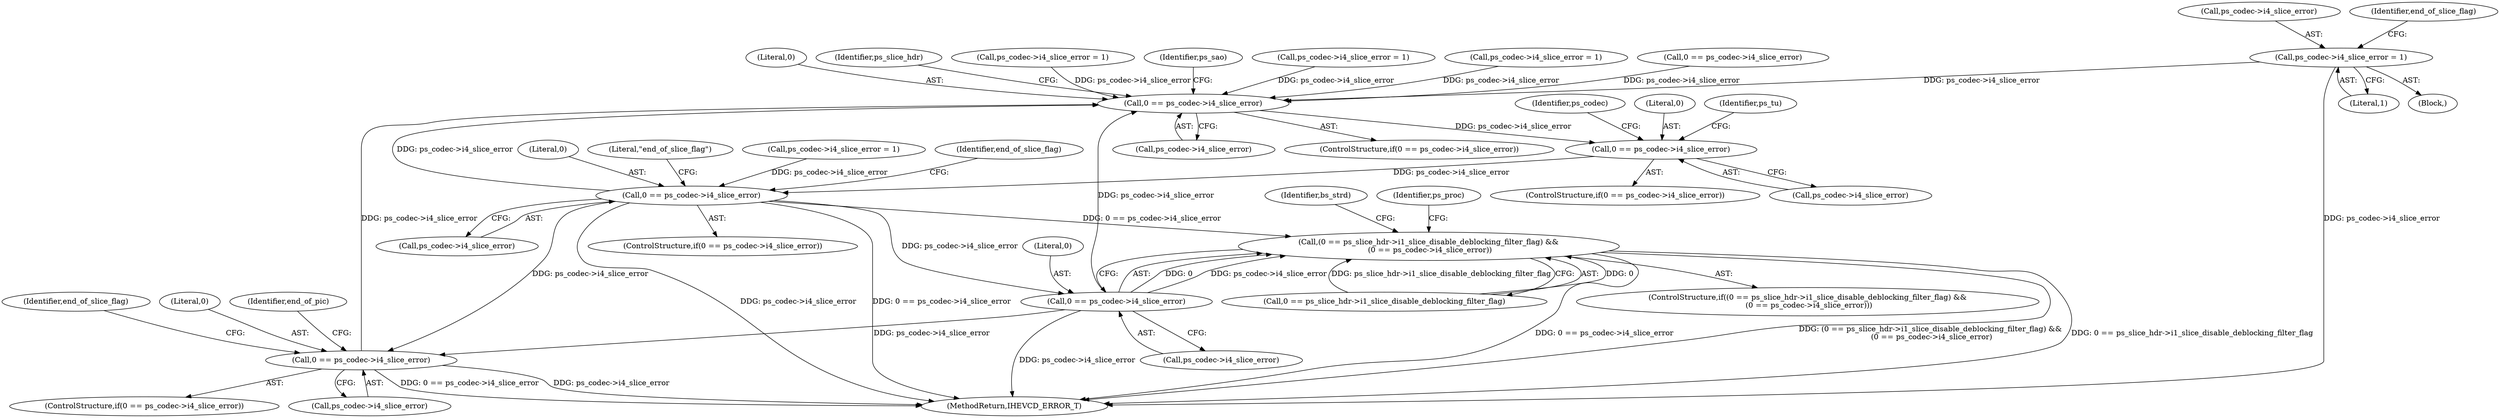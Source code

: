 digraph "0_Android_2b9fb0c2074d370a254b35e2489de2d94943578d@pointer" {
"1001014" [label="(Call,ps_codec->i4_slice_error = 1)"];
"1001667" [label="(Call,0 == ps_codec->i4_slice_error)"];
"1001779" [label="(Call,0 == ps_codec->i4_slice_error)"];
"1001952" [label="(Call,0 == ps_codec->i4_slice_error)"];
"1003454" [label="(Call,(0 == ps_slice_hdr->i1_slice_disable_deblocking_filter_flag) &&\n (0 == ps_codec->i4_slice_error))"];
"1003460" [label="(Call,0 == ps_codec->i4_slice_error)"];
"1004436" [label="(Call,0 == ps_codec->i4_slice_error)"];
"1001604" [label="(Call,ps_codec->i4_slice_error = 1)"];
"1003473" [label="(Identifier,ps_proc)"];
"1001952" [label="(Call,0 == ps_codec->i4_slice_error)"];
"1001950" [label="(Identifier,ps_codec)"];
"1001954" [label="(Call,ps_codec->i4_slice_error)"];
"1003455" [label="(Call,0 == ps_slice_hdr->i1_slice_disable_deblocking_filter_flag)"];
"1001934" [label="(Call,ps_codec->i4_slice_error = 1)"];
"1004437" [label="(Literal,0)"];
"1001014" [label="(Call,ps_codec->i4_slice_error = 1)"];
"1001015" [label="(Call,ps_codec->i4_slice_error)"];
"1004436" [label="(Call,0 == ps_codec->i4_slice_error)"];
"1004445" [label="(Identifier,end_of_pic)"];
"1001687" [label="(Identifier,ps_sao)"];
"1003460" [label="(Call,0 == ps_codec->i4_slice_error)"];
"1003453" [label="(ControlStructure,if((0 == ps_slice_hdr->i1_slice_disable_deblocking_filter_flag) &&\n (0 == ps_codec->i4_slice_error)))"];
"1001667" [label="(Call,0 == ps_codec->i4_slice_error)"];
"1001333" [label="(Call,ps_codec->i4_slice_error = 1)"];
"1001958" [label="(Identifier,end_of_slice_flag)"];
"1001666" [label="(ControlStructure,if(0 == ps_codec->i4_slice_error))"];
"1001669" [label="(Call,ps_codec->i4_slice_error)"];
"1001653" [label="(Call,ps_codec->i4_slice_error = 1)"];
"1000423" [label="(Call,0 == ps_codec->i4_slice_error)"];
"1001780" [label="(Literal,0)"];
"1001953" [label="(Literal,0)"];
"1001973" [label="(Literal,\"end_of_slice_flag\")"];
"1004442" [label="(Identifier,end_of_slice_flag)"];
"1003462" [label="(Call,ps_codec->i4_slice_error)"];
"1003846" [label="(Identifier,bs_strd)"];
"1004438" [label="(Call,ps_codec->i4_slice_error)"];
"1004845" [label="(MethodReturn,IHEVCD_ERROR_T)"];
"1001018" [label="(Literal,1)"];
"1001668" [label="(Literal,0)"];
"1001676" [label="(Identifier,ps_slice_hdr)"];
"1001020" [label="(Identifier,end_of_slice_flag)"];
"1001013" [label="(Block,)"];
"1001779" [label="(Call,0 == ps_codec->i4_slice_error)"];
"1001787" [label="(Identifier,ps_tu)"];
"1004435" [label="(ControlStructure,if(0 == ps_codec->i4_slice_error))"];
"1001778" [label="(ControlStructure,if(0 == ps_codec->i4_slice_error))"];
"1003454" [label="(Call,(0 == ps_slice_hdr->i1_slice_disable_deblocking_filter_flag) &&\n (0 == ps_codec->i4_slice_error))"];
"1001781" [label="(Call,ps_codec->i4_slice_error)"];
"1003461" [label="(Literal,0)"];
"1001951" [label="(ControlStructure,if(0 == ps_codec->i4_slice_error))"];
"1001014" -> "1001013"  [label="AST: "];
"1001014" -> "1001018"  [label="CFG: "];
"1001015" -> "1001014"  [label="AST: "];
"1001018" -> "1001014"  [label="AST: "];
"1001020" -> "1001014"  [label="CFG: "];
"1001014" -> "1004845"  [label="DDG: ps_codec->i4_slice_error"];
"1001014" -> "1001667"  [label="DDG: ps_codec->i4_slice_error"];
"1001667" -> "1001666"  [label="AST: "];
"1001667" -> "1001669"  [label="CFG: "];
"1001668" -> "1001667"  [label="AST: "];
"1001669" -> "1001667"  [label="AST: "];
"1001676" -> "1001667"  [label="CFG: "];
"1001687" -> "1001667"  [label="CFG: "];
"1003460" -> "1001667"  [label="DDG: ps_codec->i4_slice_error"];
"1001604" -> "1001667"  [label="DDG: ps_codec->i4_slice_error"];
"1001653" -> "1001667"  [label="DDG: ps_codec->i4_slice_error"];
"1000423" -> "1001667"  [label="DDG: ps_codec->i4_slice_error"];
"1001333" -> "1001667"  [label="DDG: ps_codec->i4_slice_error"];
"1001952" -> "1001667"  [label="DDG: ps_codec->i4_slice_error"];
"1004436" -> "1001667"  [label="DDG: ps_codec->i4_slice_error"];
"1001667" -> "1001779"  [label="DDG: ps_codec->i4_slice_error"];
"1001779" -> "1001778"  [label="AST: "];
"1001779" -> "1001781"  [label="CFG: "];
"1001780" -> "1001779"  [label="AST: "];
"1001781" -> "1001779"  [label="AST: "];
"1001787" -> "1001779"  [label="CFG: "];
"1001950" -> "1001779"  [label="CFG: "];
"1001779" -> "1001952"  [label="DDG: ps_codec->i4_slice_error"];
"1001952" -> "1001951"  [label="AST: "];
"1001952" -> "1001954"  [label="CFG: "];
"1001953" -> "1001952"  [label="AST: "];
"1001954" -> "1001952"  [label="AST: "];
"1001958" -> "1001952"  [label="CFG: "];
"1001973" -> "1001952"  [label="CFG: "];
"1001952" -> "1004845"  [label="DDG: ps_codec->i4_slice_error"];
"1001952" -> "1004845"  [label="DDG: 0 == ps_codec->i4_slice_error"];
"1001934" -> "1001952"  [label="DDG: ps_codec->i4_slice_error"];
"1001952" -> "1003454"  [label="DDG: 0 == ps_codec->i4_slice_error"];
"1001952" -> "1003460"  [label="DDG: ps_codec->i4_slice_error"];
"1001952" -> "1004436"  [label="DDG: ps_codec->i4_slice_error"];
"1003454" -> "1003453"  [label="AST: "];
"1003454" -> "1003455"  [label="CFG: "];
"1003454" -> "1003460"  [label="CFG: "];
"1003455" -> "1003454"  [label="AST: "];
"1003460" -> "1003454"  [label="AST: "];
"1003473" -> "1003454"  [label="CFG: "];
"1003846" -> "1003454"  [label="CFG: "];
"1003454" -> "1004845"  [label="DDG: 0 == ps_codec->i4_slice_error"];
"1003454" -> "1004845"  [label="DDG: (0 == ps_slice_hdr->i1_slice_disable_deblocking_filter_flag) &&\n (0 == ps_codec->i4_slice_error)"];
"1003454" -> "1004845"  [label="DDG: 0 == ps_slice_hdr->i1_slice_disable_deblocking_filter_flag"];
"1003455" -> "1003454"  [label="DDG: 0"];
"1003455" -> "1003454"  [label="DDG: ps_slice_hdr->i1_slice_disable_deblocking_filter_flag"];
"1003460" -> "1003454"  [label="DDG: 0"];
"1003460" -> "1003454"  [label="DDG: ps_codec->i4_slice_error"];
"1003460" -> "1003462"  [label="CFG: "];
"1003461" -> "1003460"  [label="AST: "];
"1003462" -> "1003460"  [label="AST: "];
"1003460" -> "1004845"  [label="DDG: ps_codec->i4_slice_error"];
"1003460" -> "1004436"  [label="DDG: ps_codec->i4_slice_error"];
"1004436" -> "1004435"  [label="AST: "];
"1004436" -> "1004438"  [label="CFG: "];
"1004437" -> "1004436"  [label="AST: "];
"1004438" -> "1004436"  [label="AST: "];
"1004442" -> "1004436"  [label="CFG: "];
"1004445" -> "1004436"  [label="CFG: "];
"1004436" -> "1004845"  [label="DDG: ps_codec->i4_slice_error"];
"1004436" -> "1004845"  [label="DDG: 0 == ps_codec->i4_slice_error"];
}
